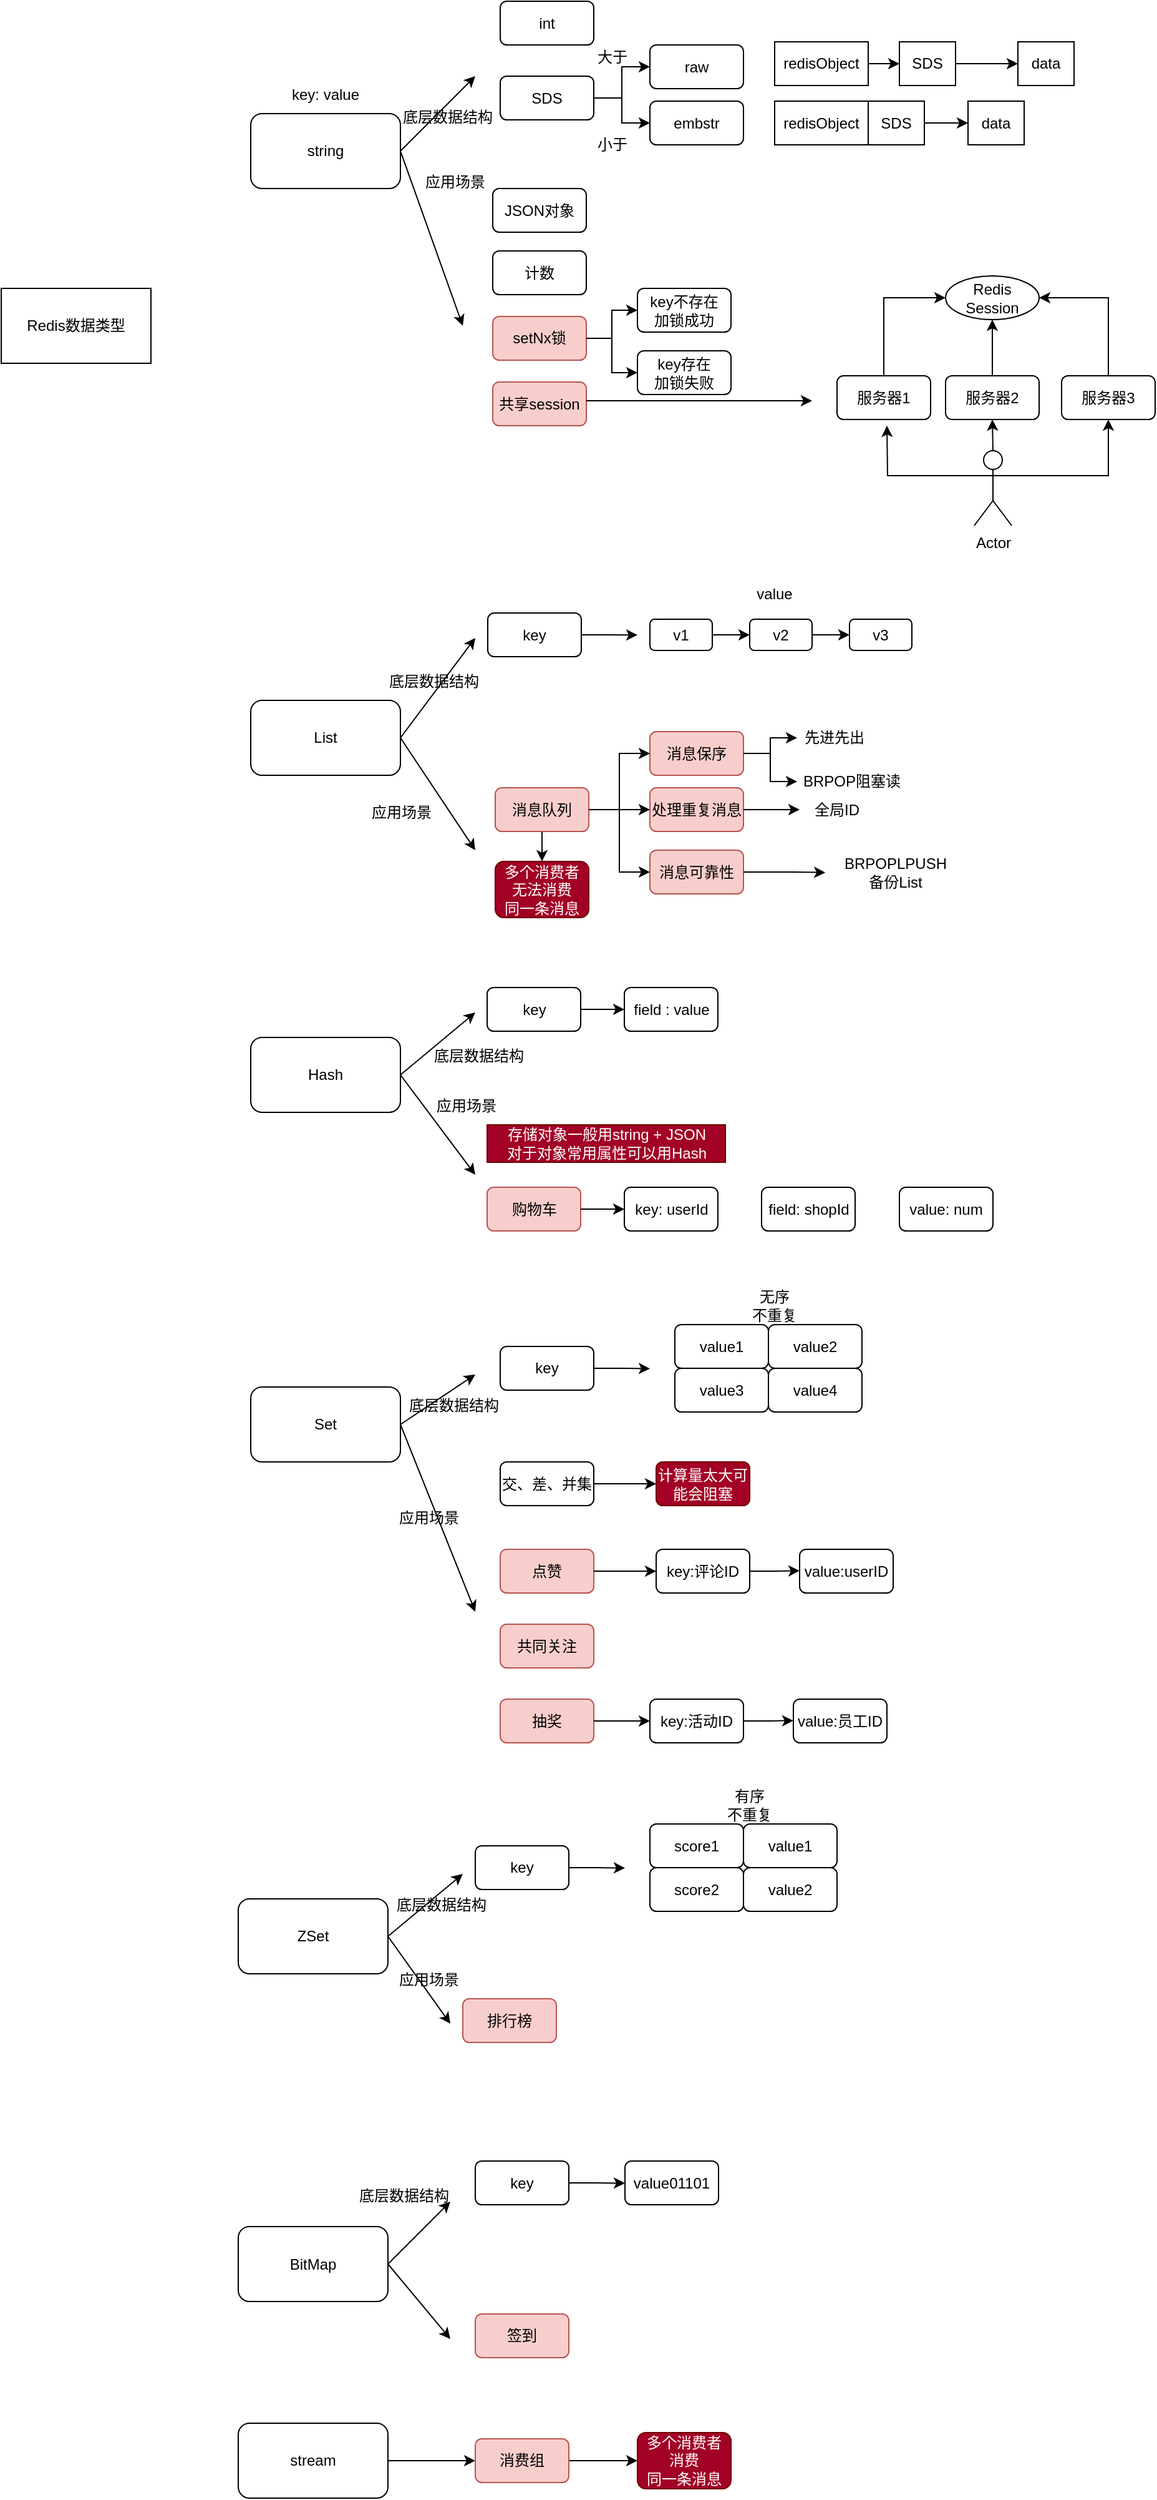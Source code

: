 <mxfile version="23.1.5" type="github">
  <diagram name="第 1 页" id="HRI6HFqbembIRXhMBwum">
    <mxGraphModel dx="1865" dy="1009" grid="1" gridSize="10" guides="1" tooltips="1" connect="1" arrows="1" fold="1" page="1" pageScale="1" pageWidth="827" pageHeight="1169" math="0" shadow="0">
      <root>
        <mxCell id="0" />
        <mxCell id="1" parent="0" />
        <mxCell id="NOwIhGnmyXpUeejoqsLg-1" value="Redis数据类型" style="rounded=0;whiteSpace=wrap;html=1;" vertex="1" parent="1">
          <mxGeometry x="50" y="240" width="120" height="60" as="geometry" />
        </mxCell>
        <mxCell id="NOwIhGnmyXpUeejoqsLg-110" value="" style="group" vertex="1" connectable="0" parent="1">
          <mxGeometry x="250" y="470" width="564" height="255" as="geometry" />
        </mxCell>
        <mxCell id="NOwIhGnmyXpUeejoqsLg-71" value="List" style="rounded=1;whiteSpace=wrap;html=1;" vertex="1" parent="NOwIhGnmyXpUeejoqsLg-110">
          <mxGeometry y="100" width="120" height="60" as="geometry" />
        </mxCell>
        <mxCell id="NOwIhGnmyXpUeejoqsLg-80" value="" style="group" vertex="1" connectable="0" parent="NOwIhGnmyXpUeejoqsLg-110">
          <mxGeometry x="190" width="340" height="65" as="geometry" />
        </mxCell>
        <mxCell id="NOwIhGnmyXpUeejoqsLg-178" style="edgeStyle=orthogonalEdgeStyle;rounded=0;orthogonalLoop=1;jettySize=auto;html=1;exitX=1;exitY=0.5;exitDx=0;exitDy=0;" edge="1" parent="NOwIhGnmyXpUeejoqsLg-80" source="NOwIhGnmyXpUeejoqsLg-72">
          <mxGeometry relative="1" as="geometry">
            <mxPoint x="120" y="47.667" as="targetPoint" />
          </mxGeometry>
        </mxCell>
        <mxCell id="NOwIhGnmyXpUeejoqsLg-72" value="key" style="rounded=1;whiteSpace=wrap;html=1;" vertex="1" parent="NOwIhGnmyXpUeejoqsLg-80">
          <mxGeometry y="30" width="75" height="35" as="geometry" />
        </mxCell>
        <mxCell id="NOwIhGnmyXpUeejoqsLg-78" value="" style="group" vertex="1" connectable="0" parent="NOwIhGnmyXpUeejoqsLg-80">
          <mxGeometry x="130" y="35" width="210" height="25" as="geometry" />
        </mxCell>
        <mxCell id="NOwIhGnmyXpUeejoqsLg-73" value="v1" style="rounded=1;whiteSpace=wrap;html=1;" vertex="1" parent="NOwIhGnmyXpUeejoqsLg-78">
          <mxGeometry width="50" height="25" as="geometry" />
        </mxCell>
        <mxCell id="NOwIhGnmyXpUeejoqsLg-74" value="v2" style="rounded=1;whiteSpace=wrap;html=1;" vertex="1" parent="NOwIhGnmyXpUeejoqsLg-78">
          <mxGeometry x="80" width="50" height="25" as="geometry" />
        </mxCell>
        <mxCell id="NOwIhGnmyXpUeejoqsLg-76" style="edgeStyle=orthogonalEdgeStyle;rounded=0;orthogonalLoop=1;jettySize=auto;html=1;exitX=1;exitY=0.5;exitDx=0;exitDy=0;entryX=0;entryY=0.5;entryDx=0;entryDy=0;" edge="1" parent="NOwIhGnmyXpUeejoqsLg-78" source="NOwIhGnmyXpUeejoqsLg-73" target="NOwIhGnmyXpUeejoqsLg-74">
          <mxGeometry relative="1" as="geometry" />
        </mxCell>
        <mxCell id="NOwIhGnmyXpUeejoqsLg-75" value="v3" style="rounded=1;whiteSpace=wrap;html=1;" vertex="1" parent="NOwIhGnmyXpUeejoqsLg-78">
          <mxGeometry x="160" width="50" height="25" as="geometry" />
        </mxCell>
        <mxCell id="NOwIhGnmyXpUeejoqsLg-77" style="edgeStyle=orthogonalEdgeStyle;rounded=0;orthogonalLoop=1;jettySize=auto;html=1;exitX=1;exitY=0.5;exitDx=0;exitDy=0;entryX=0;entryY=0.5;entryDx=0;entryDy=0;" edge="1" parent="NOwIhGnmyXpUeejoqsLg-78" source="NOwIhGnmyXpUeejoqsLg-74" target="NOwIhGnmyXpUeejoqsLg-75">
          <mxGeometry relative="1" as="geometry" />
        </mxCell>
        <mxCell id="NOwIhGnmyXpUeejoqsLg-79" value="value" style="text;html=1;align=center;verticalAlign=middle;whiteSpace=wrap;rounded=0;" vertex="1" parent="NOwIhGnmyXpUeejoqsLg-80">
          <mxGeometry x="200" width="60" height="30" as="geometry" />
        </mxCell>
        <mxCell id="NOwIhGnmyXpUeejoqsLg-81" value="" style="endArrow=classic;html=1;rounded=0;" edge="1" parent="NOwIhGnmyXpUeejoqsLg-110">
          <mxGeometry width="50" height="50" relative="1" as="geometry">
            <mxPoint x="120" y="130" as="sourcePoint" />
            <mxPoint x="180" y="50" as="targetPoint" />
          </mxGeometry>
        </mxCell>
        <mxCell id="NOwIhGnmyXpUeejoqsLg-82" value="底层数据结构" style="text;html=1;align=center;verticalAlign=middle;whiteSpace=wrap;rounded=0;" vertex="1" parent="NOwIhGnmyXpUeejoqsLg-110">
          <mxGeometry x="104" y="70" width="86" height="30" as="geometry" />
        </mxCell>
        <mxCell id="NOwIhGnmyXpUeejoqsLg-83" value="" style="endArrow=classic;html=1;rounded=0;" edge="1" parent="NOwIhGnmyXpUeejoqsLg-110">
          <mxGeometry width="50" height="50" relative="1" as="geometry">
            <mxPoint x="120" y="130" as="sourcePoint" />
            <mxPoint x="180" y="220" as="targetPoint" />
          </mxGeometry>
        </mxCell>
        <mxCell id="NOwIhGnmyXpUeejoqsLg-146" style="edgeStyle=orthogonalEdgeStyle;rounded=0;orthogonalLoop=1;jettySize=auto;html=1;exitX=0.5;exitY=1;exitDx=0;exitDy=0;entryX=0.5;entryY=0;entryDx=0;entryDy=0;" edge="1" parent="NOwIhGnmyXpUeejoqsLg-110" source="NOwIhGnmyXpUeejoqsLg-84" target="NOwIhGnmyXpUeejoqsLg-145">
          <mxGeometry relative="1" as="geometry" />
        </mxCell>
        <mxCell id="NOwIhGnmyXpUeejoqsLg-84" value="消息队列" style="rounded=1;whiteSpace=wrap;html=1;fillColor=#f8cecc;strokeColor=#b85450;" vertex="1" parent="NOwIhGnmyXpUeejoqsLg-110">
          <mxGeometry x="196" y="170" width="75" height="35" as="geometry" />
        </mxCell>
        <mxCell id="NOwIhGnmyXpUeejoqsLg-97" value="" style="group" vertex="1" connectable="0" parent="NOwIhGnmyXpUeejoqsLg-110">
          <mxGeometry x="320" y="115" width="206" height="65" as="geometry" />
        </mxCell>
        <mxCell id="NOwIhGnmyXpUeejoqsLg-86" value="消息保序" style="rounded=1;whiteSpace=wrap;html=1;fillColor=#f8cecc;strokeColor=#b85450;" vertex="1" parent="NOwIhGnmyXpUeejoqsLg-97">
          <mxGeometry y="10" width="75" height="35" as="geometry" />
        </mxCell>
        <mxCell id="NOwIhGnmyXpUeejoqsLg-88" value="先进先出" style="text;html=1;align=center;verticalAlign=middle;whiteSpace=wrap;rounded=0;" vertex="1" parent="NOwIhGnmyXpUeejoqsLg-97">
          <mxGeometry x="118" width="60" height="30" as="geometry" />
        </mxCell>
        <mxCell id="NOwIhGnmyXpUeejoqsLg-94" style="edgeStyle=orthogonalEdgeStyle;rounded=0;orthogonalLoop=1;jettySize=auto;html=1;exitX=1;exitY=0.5;exitDx=0;exitDy=0;entryX=0;entryY=0.5;entryDx=0;entryDy=0;" edge="1" parent="NOwIhGnmyXpUeejoqsLg-97" source="NOwIhGnmyXpUeejoqsLg-86" target="NOwIhGnmyXpUeejoqsLg-88">
          <mxGeometry relative="1" as="geometry" />
        </mxCell>
        <mxCell id="NOwIhGnmyXpUeejoqsLg-89" value="BRPOP阻塞读" style="text;html=1;align=center;verticalAlign=middle;whiteSpace=wrap;rounded=0;" vertex="1" parent="NOwIhGnmyXpUeejoqsLg-97">
          <mxGeometry x="118" y="35" width="88" height="30" as="geometry" />
        </mxCell>
        <mxCell id="NOwIhGnmyXpUeejoqsLg-95" style="edgeStyle=orthogonalEdgeStyle;rounded=0;orthogonalLoop=1;jettySize=auto;html=1;exitX=1;exitY=0.5;exitDx=0;exitDy=0;entryX=0;entryY=0.5;entryDx=0;entryDy=0;" edge="1" parent="NOwIhGnmyXpUeejoqsLg-97" source="NOwIhGnmyXpUeejoqsLg-86" target="NOwIhGnmyXpUeejoqsLg-89">
          <mxGeometry relative="1" as="geometry" />
        </mxCell>
        <mxCell id="NOwIhGnmyXpUeejoqsLg-96" style="edgeStyle=orthogonalEdgeStyle;rounded=0;orthogonalLoop=1;jettySize=auto;html=1;exitX=1;exitY=0.5;exitDx=0;exitDy=0;entryX=0;entryY=0.5;entryDx=0;entryDy=0;" edge="1" parent="NOwIhGnmyXpUeejoqsLg-110" source="NOwIhGnmyXpUeejoqsLg-84" target="NOwIhGnmyXpUeejoqsLg-86">
          <mxGeometry relative="1" as="geometry" />
        </mxCell>
        <mxCell id="NOwIhGnmyXpUeejoqsLg-100" value="处理重复消息" style="rounded=1;whiteSpace=wrap;html=1;fillColor=#f8cecc;strokeColor=#b85450;" vertex="1" parent="NOwIhGnmyXpUeejoqsLg-110">
          <mxGeometry x="320" y="170" width="75" height="35" as="geometry" />
        </mxCell>
        <mxCell id="NOwIhGnmyXpUeejoqsLg-101" style="edgeStyle=orthogonalEdgeStyle;rounded=0;orthogonalLoop=1;jettySize=auto;html=1;exitX=1;exitY=0.5;exitDx=0;exitDy=0;entryX=0;entryY=0.5;entryDx=0;entryDy=0;" edge="1" parent="NOwIhGnmyXpUeejoqsLg-110" source="NOwIhGnmyXpUeejoqsLg-84" target="NOwIhGnmyXpUeejoqsLg-100">
          <mxGeometry relative="1" as="geometry" />
        </mxCell>
        <mxCell id="NOwIhGnmyXpUeejoqsLg-102" value="全局ID" style="text;html=1;align=center;verticalAlign=middle;whiteSpace=wrap;rounded=0;" vertex="1" parent="NOwIhGnmyXpUeejoqsLg-110">
          <mxGeometry x="440" y="172.5" width="60" height="30" as="geometry" />
        </mxCell>
        <mxCell id="NOwIhGnmyXpUeejoqsLg-103" style="edgeStyle=orthogonalEdgeStyle;rounded=0;orthogonalLoop=1;jettySize=auto;html=1;exitX=1;exitY=0.5;exitDx=0;exitDy=0;" edge="1" parent="NOwIhGnmyXpUeejoqsLg-110" source="NOwIhGnmyXpUeejoqsLg-100" target="NOwIhGnmyXpUeejoqsLg-102">
          <mxGeometry relative="1" as="geometry" />
        </mxCell>
        <mxCell id="NOwIhGnmyXpUeejoqsLg-104" value="消息可靠性" style="rounded=1;whiteSpace=wrap;html=1;fillColor=#f8cecc;strokeColor=#b85450;" vertex="1" parent="NOwIhGnmyXpUeejoqsLg-110">
          <mxGeometry x="320" y="220" width="75" height="35" as="geometry" />
        </mxCell>
        <mxCell id="NOwIhGnmyXpUeejoqsLg-105" style="edgeStyle=orthogonalEdgeStyle;rounded=0;orthogonalLoop=1;jettySize=auto;html=1;exitX=1;exitY=0.5;exitDx=0;exitDy=0;entryX=0;entryY=0.5;entryDx=0;entryDy=0;" edge="1" parent="NOwIhGnmyXpUeejoqsLg-110" source="NOwIhGnmyXpUeejoqsLg-84" target="NOwIhGnmyXpUeejoqsLg-104">
          <mxGeometry relative="1" as="geometry" />
        </mxCell>
        <mxCell id="NOwIhGnmyXpUeejoqsLg-107" value="BRPOPLPUSH&lt;br&gt;备份List" style="text;html=1;align=center;verticalAlign=middle;whiteSpace=wrap;rounded=0;" vertex="1" parent="NOwIhGnmyXpUeejoqsLg-110">
          <mxGeometry x="470" y="226.25" width="94" height="22.5" as="geometry" />
        </mxCell>
        <mxCell id="NOwIhGnmyXpUeejoqsLg-109" style="edgeStyle=orthogonalEdgeStyle;rounded=0;orthogonalLoop=1;jettySize=auto;html=1;exitX=1;exitY=0.5;exitDx=0;exitDy=0;entryX=-0.1;entryY=0.517;entryDx=0;entryDy=0;entryPerimeter=0;" edge="1" parent="NOwIhGnmyXpUeejoqsLg-110" source="NOwIhGnmyXpUeejoqsLg-104" target="NOwIhGnmyXpUeejoqsLg-107">
          <mxGeometry relative="1" as="geometry" />
        </mxCell>
        <mxCell id="NOwIhGnmyXpUeejoqsLg-145" value="多个消费者&lt;br&gt;无法消费&lt;br&gt;同一条消息" style="rounded=1;whiteSpace=wrap;html=1;fillColor=#a20025;strokeColor=#6F0000;fontColor=#ffffff;" vertex="1" parent="NOwIhGnmyXpUeejoqsLg-110">
          <mxGeometry x="196" y="229" width="75" height="45" as="geometry" />
        </mxCell>
        <mxCell id="NOwIhGnmyXpUeejoqsLg-157" value="应用场景" style="text;html=1;align=center;verticalAlign=middle;whiteSpace=wrap;rounded=0;" vertex="1" parent="NOwIhGnmyXpUeejoqsLg-110">
          <mxGeometry x="78" y="175" width="86" height="30" as="geometry" />
        </mxCell>
        <mxCell id="NOwIhGnmyXpUeejoqsLg-111" value="" style="group" vertex="1" connectable="0" parent="1">
          <mxGeometry x="250" y="10" width="725" height="420" as="geometry" />
        </mxCell>
        <mxCell id="NOwIhGnmyXpUeejoqsLg-2" value="string" style="rounded=1;whiteSpace=wrap;html=1;" vertex="1" parent="NOwIhGnmyXpUeejoqsLg-111">
          <mxGeometry y="90" width="120" height="60" as="geometry" />
        </mxCell>
        <mxCell id="NOwIhGnmyXpUeejoqsLg-3" value="key: value" style="text;html=1;align=center;verticalAlign=middle;whiteSpace=wrap;rounded=0;" vertex="1" parent="NOwIhGnmyXpUeejoqsLg-111">
          <mxGeometry x="30" y="60" width="60" height="30" as="geometry" />
        </mxCell>
        <mxCell id="NOwIhGnmyXpUeejoqsLg-8" value="" style="endArrow=classic;html=1;rounded=0;" edge="1" parent="NOwIhGnmyXpUeejoqsLg-111">
          <mxGeometry width="50" height="50" relative="1" as="geometry">
            <mxPoint x="120" y="120" as="sourcePoint" />
            <mxPoint x="180" y="60" as="targetPoint" />
          </mxGeometry>
        </mxCell>
        <mxCell id="NOwIhGnmyXpUeejoqsLg-34" value="" style="group" vertex="1" connectable="0" parent="NOwIhGnmyXpUeejoqsLg-111">
          <mxGeometry x="200" width="460" height="130" as="geometry" />
        </mxCell>
        <mxCell id="NOwIhGnmyXpUeejoqsLg-6" value="int" style="rounded=1;whiteSpace=wrap;html=1;" vertex="1" parent="NOwIhGnmyXpUeejoqsLg-34">
          <mxGeometry width="75" height="35" as="geometry" />
        </mxCell>
        <mxCell id="NOwIhGnmyXpUeejoqsLg-7" value="SDS" style="rounded=1;whiteSpace=wrap;html=1;" vertex="1" parent="NOwIhGnmyXpUeejoqsLg-34">
          <mxGeometry y="60" width="75" height="35" as="geometry" />
        </mxCell>
        <mxCell id="NOwIhGnmyXpUeejoqsLg-9" value="raw" style="rounded=1;whiteSpace=wrap;html=1;" vertex="1" parent="NOwIhGnmyXpUeejoqsLg-34">
          <mxGeometry x="120" y="35" width="75" height="35" as="geometry" />
        </mxCell>
        <mxCell id="NOwIhGnmyXpUeejoqsLg-15" style="edgeStyle=orthogonalEdgeStyle;rounded=0;orthogonalLoop=1;jettySize=auto;html=1;exitX=1;exitY=0.5;exitDx=0;exitDy=0;entryX=0;entryY=0.5;entryDx=0;entryDy=0;" edge="1" parent="NOwIhGnmyXpUeejoqsLg-34" source="NOwIhGnmyXpUeejoqsLg-7" target="NOwIhGnmyXpUeejoqsLg-9">
          <mxGeometry relative="1" as="geometry" />
        </mxCell>
        <mxCell id="NOwIhGnmyXpUeejoqsLg-10" value="embstr" style="rounded=1;whiteSpace=wrap;html=1;" vertex="1" parent="NOwIhGnmyXpUeejoqsLg-34">
          <mxGeometry x="120" y="80" width="75" height="35" as="geometry" />
        </mxCell>
        <mxCell id="NOwIhGnmyXpUeejoqsLg-16" style="edgeStyle=orthogonalEdgeStyle;rounded=0;orthogonalLoop=1;jettySize=auto;html=1;exitX=1;exitY=0.5;exitDx=0;exitDy=0;entryX=0;entryY=0.5;entryDx=0;entryDy=0;" edge="1" parent="NOwIhGnmyXpUeejoqsLg-34" source="NOwIhGnmyXpUeejoqsLg-7" target="NOwIhGnmyXpUeejoqsLg-10">
          <mxGeometry relative="1" as="geometry" />
        </mxCell>
        <mxCell id="NOwIhGnmyXpUeejoqsLg-19" value="" style="group" vertex="1" connectable="0" parent="NOwIhGnmyXpUeejoqsLg-34">
          <mxGeometry x="220" y="80" width="120" height="35" as="geometry" />
        </mxCell>
        <mxCell id="NOwIhGnmyXpUeejoqsLg-17" value="redisObject" style="rounded=0;whiteSpace=wrap;html=1;" vertex="1" parent="NOwIhGnmyXpUeejoqsLg-19">
          <mxGeometry width="75" height="35" as="geometry" />
        </mxCell>
        <mxCell id="NOwIhGnmyXpUeejoqsLg-18" value="SDS" style="rounded=0;whiteSpace=wrap;html=1;" vertex="1" parent="NOwIhGnmyXpUeejoqsLg-19">
          <mxGeometry x="75" width="45" height="35" as="geometry" />
        </mxCell>
        <mxCell id="NOwIhGnmyXpUeejoqsLg-20" value="" style="group" vertex="1" connectable="0" parent="NOwIhGnmyXpUeejoqsLg-34">
          <mxGeometry x="300" y="80" width="120" height="35" as="geometry" />
        </mxCell>
        <mxCell id="NOwIhGnmyXpUeejoqsLg-22" value="data" style="rounded=0;whiteSpace=wrap;html=1;" vertex="1" parent="NOwIhGnmyXpUeejoqsLg-20">
          <mxGeometry x="75" width="45" height="35" as="geometry" />
        </mxCell>
        <mxCell id="NOwIhGnmyXpUeejoqsLg-23" style="edgeStyle=orthogonalEdgeStyle;rounded=0;orthogonalLoop=1;jettySize=auto;html=1;exitX=1;exitY=0.5;exitDx=0;exitDy=0;entryX=0;entryY=0.5;entryDx=0;entryDy=0;" edge="1" parent="NOwIhGnmyXpUeejoqsLg-34" source="NOwIhGnmyXpUeejoqsLg-18" target="NOwIhGnmyXpUeejoqsLg-22">
          <mxGeometry relative="1" as="geometry" />
        </mxCell>
        <mxCell id="NOwIhGnmyXpUeejoqsLg-24" value="SDS" style="rounded=0;whiteSpace=wrap;html=1;" vertex="1" parent="NOwIhGnmyXpUeejoqsLg-34">
          <mxGeometry x="320" y="32.5" width="45" height="35" as="geometry" />
        </mxCell>
        <mxCell id="NOwIhGnmyXpUeejoqsLg-25" value="" style="group" vertex="1" connectable="0" parent="NOwIhGnmyXpUeejoqsLg-34">
          <mxGeometry x="340" y="32.5" width="120" height="35" as="geometry" />
        </mxCell>
        <mxCell id="NOwIhGnmyXpUeejoqsLg-26" value="data" style="rounded=0;whiteSpace=wrap;html=1;" vertex="1" parent="NOwIhGnmyXpUeejoqsLg-25">
          <mxGeometry x="75" width="45" height="35" as="geometry" />
        </mxCell>
        <mxCell id="NOwIhGnmyXpUeejoqsLg-27" style="edgeStyle=orthogonalEdgeStyle;rounded=0;orthogonalLoop=1;jettySize=auto;html=1;exitX=1;exitY=0.5;exitDx=0;exitDy=0;entryX=0;entryY=0.5;entryDx=0;entryDy=0;" edge="1" parent="NOwIhGnmyXpUeejoqsLg-34" source="NOwIhGnmyXpUeejoqsLg-24" target="NOwIhGnmyXpUeejoqsLg-26">
          <mxGeometry relative="1" as="geometry" />
        </mxCell>
        <mxCell id="NOwIhGnmyXpUeejoqsLg-31" style="edgeStyle=orthogonalEdgeStyle;rounded=0;orthogonalLoop=1;jettySize=auto;html=1;exitX=1;exitY=0.5;exitDx=0;exitDy=0;" edge="1" parent="NOwIhGnmyXpUeejoqsLg-34" source="NOwIhGnmyXpUeejoqsLg-29" target="NOwIhGnmyXpUeejoqsLg-24">
          <mxGeometry relative="1" as="geometry" />
        </mxCell>
        <mxCell id="NOwIhGnmyXpUeejoqsLg-29" value="redisObject" style="rounded=0;whiteSpace=wrap;html=1;" vertex="1" parent="NOwIhGnmyXpUeejoqsLg-34">
          <mxGeometry x="220" y="32.5" width="75" height="35" as="geometry" />
        </mxCell>
        <mxCell id="NOwIhGnmyXpUeejoqsLg-36" value="小于" style="text;html=1;align=center;verticalAlign=middle;whiteSpace=wrap;rounded=0;" vertex="1" parent="NOwIhGnmyXpUeejoqsLg-34">
          <mxGeometry x="60" y="100" width="60" height="30" as="geometry" />
        </mxCell>
        <mxCell id="NOwIhGnmyXpUeejoqsLg-37" style="edgeStyle=orthogonalEdgeStyle;rounded=0;orthogonalLoop=1;jettySize=auto;html=1;exitX=0.5;exitY=1;exitDx=0;exitDy=0;" edge="1" parent="NOwIhGnmyXpUeejoqsLg-34" source="NOwIhGnmyXpUeejoqsLg-36" target="NOwIhGnmyXpUeejoqsLg-36">
          <mxGeometry relative="1" as="geometry" />
        </mxCell>
        <mxCell id="NOwIhGnmyXpUeejoqsLg-38" value="大于" style="text;html=1;align=center;verticalAlign=middle;whiteSpace=wrap;rounded=0;" vertex="1" parent="NOwIhGnmyXpUeejoqsLg-34">
          <mxGeometry x="60" y="30" width="60" height="30" as="geometry" />
        </mxCell>
        <mxCell id="NOwIhGnmyXpUeejoqsLg-35" value="底层数据结构" style="text;html=1;align=center;verticalAlign=middle;whiteSpace=wrap;rounded=0;" vertex="1" parent="NOwIhGnmyXpUeejoqsLg-111">
          <mxGeometry x="120" y="80" width="76" height="25" as="geometry" />
        </mxCell>
        <mxCell id="NOwIhGnmyXpUeejoqsLg-39" value="" style="endArrow=classic;html=1;rounded=0;" edge="1" parent="NOwIhGnmyXpUeejoqsLg-111">
          <mxGeometry width="50" height="50" relative="1" as="geometry">
            <mxPoint x="120" y="120" as="sourcePoint" />
            <mxPoint x="170" y="260" as="targetPoint" />
          </mxGeometry>
        </mxCell>
        <mxCell id="NOwIhGnmyXpUeejoqsLg-40" value="应用场景" style="text;html=1;align=center;verticalAlign=middle;whiteSpace=wrap;rounded=0;" vertex="1" parent="NOwIhGnmyXpUeejoqsLg-111">
          <mxGeometry x="134" y="130" width="60" height="30" as="geometry" />
        </mxCell>
        <mxCell id="NOwIhGnmyXpUeejoqsLg-41" value="JSON对象" style="rounded=1;whiteSpace=wrap;html=1;" vertex="1" parent="NOwIhGnmyXpUeejoqsLg-111">
          <mxGeometry x="194" y="150" width="75" height="35" as="geometry" />
        </mxCell>
        <mxCell id="NOwIhGnmyXpUeejoqsLg-42" value="计数" style="rounded=1;whiteSpace=wrap;html=1;" vertex="1" parent="NOwIhGnmyXpUeejoqsLg-111">
          <mxGeometry x="194" y="200" width="75" height="35" as="geometry" />
        </mxCell>
        <mxCell id="NOwIhGnmyXpUeejoqsLg-48" value="共享session" style="rounded=1;whiteSpace=wrap;html=1;fillColor=#f8cecc;strokeColor=#b85450;" vertex="1" parent="NOwIhGnmyXpUeejoqsLg-111">
          <mxGeometry x="194" y="305" width="75" height="35" as="geometry" />
        </mxCell>
        <mxCell id="NOwIhGnmyXpUeejoqsLg-49" value="" style="group" vertex="1" connectable="0" parent="NOwIhGnmyXpUeejoqsLg-111">
          <mxGeometry x="194" y="230" width="191" height="85" as="geometry" />
        </mxCell>
        <mxCell id="NOwIhGnmyXpUeejoqsLg-43" value="setNx锁" style="rounded=1;whiteSpace=wrap;html=1;fillColor=#f8cecc;strokeColor=#b85450;" vertex="1" parent="NOwIhGnmyXpUeejoqsLg-49">
          <mxGeometry y="22.5" width="75" height="35" as="geometry" />
        </mxCell>
        <mxCell id="NOwIhGnmyXpUeejoqsLg-44" value="key不存在&lt;br&gt;加锁成功" style="rounded=1;whiteSpace=wrap;html=1;" vertex="1" parent="NOwIhGnmyXpUeejoqsLg-49">
          <mxGeometry x="116" width="75" height="35" as="geometry" />
        </mxCell>
        <mxCell id="NOwIhGnmyXpUeejoqsLg-46" style="edgeStyle=orthogonalEdgeStyle;rounded=0;orthogonalLoop=1;jettySize=auto;html=1;exitX=1;exitY=0.5;exitDx=0;exitDy=0;entryX=0;entryY=0.5;entryDx=0;entryDy=0;" edge="1" parent="NOwIhGnmyXpUeejoqsLg-49" source="NOwIhGnmyXpUeejoqsLg-43" target="NOwIhGnmyXpUeejoqsLg-44">
          <mxGeometry relative="1" as="geometry" />
        </mxCell>
        <mxCell id="NOwIhGnmyXpUeejoqsLg-45" value="key存在&lt;br&gt;加锁失败" style="rounded=1;whiteSpace=wrap;html=1;" vertex="1" parent="NOwIhGnmyXpUeejoqsLg-49">
          <mxGeometry x="116" y="50" width="75" height="35" as="geometry" />
        </mxCell>
        <mxCell id="NOwIhGnmyXpUeejoqsLg-47" style="edgeStyle=orthogonalEdgeStyle;rounded=0;orthogonalLoop=1;jettySize=auto;html=1;exitX=1;exitY=0.5;exitDx=0;exitDy=0;entryX=0;entryY=0.5;entryDx=0;entryDy=0;" edge="1" parent="NOwIhGnmyXpUeejoqsLg-49" source="NOwIhGnmyXpUeejoqsLg-43" target="NOwIhGnmyXpUeejoqsLg-45">
          <mxGeometry relative="1" as="geometry" />
        </mxCell>
        <mxCell id="NOwIhGnmyXpUeejoqsLg-52" value="" style="endArrow=classic;html=1;rounded=0;" edge="1" parent="NOwIhGnmyXpUeejoqsLg-111">
          <mxGeometry width="50" height="50" relative="1" as="geometry">
            <mxPoint x="269" y="320" as="sourcePoint" />
            <mxPoint x="450" y="320" as="targetPoint" />
          </mxGeometry>
        </mxCell>
        <mxCell id="NOwIhGnmyXpUeejoqsLg-70" value="" style="group" vertex="1" connectable="0" parent="NOwIhGnmyXpUeejoqsLg-111">
          <mxGeometry x="470" y="220" width="255" height="200" as="geometry" />
        </mxCell>
        <mxCell id="NOwIhGnmyXpUeejoqsLg-63" style="edgeStyle=orthogonalEdgeStyle;rounded=0;orthogonalLoop=1;jettySize=auto;html=1;exitX=0;exitY=0.333;exitDx=0;exitDy=0;exitPerimeter=0;" edge="1" parent="NOwIhGnmyXpUeejoqsLg-70" source="NOwIhGnmyXpUeejoqsLg-53">
          <mxGeometry relative="1" as="geometry">
            <mxPoint x="40" y="120" as="targetPoint" />
          </mxGeometry>
        </mxCell>
        <mxCell id="NOwIhGnmyXpUeejoqsLg-53" value="Actor" style="shape=umlActor;verticalLabelPosition=bottom;verticalAlign=top;html=1;outlineConnect=0;" vertex="1" parent="NOwIhGnmyXpUeejoqsLg-70">
          <mxGeometry x="110" y="140" width="30" height="60" as="geometry" />
        </mxCell>
        <mxCell id="NOwIhGnmyXpUeejoqsLg-58" value="服务器1" style="rounded=1;whiteSpace=wrap;html=1;" vertex="1" parent="NOwIhGnmyXpUeejoqsLg-70">
          <mxGeometry y="80" width="75" height="35" as="geometry" />
        </mxCell>
        <mxCell id="NOwIhGnmyXpUeejoqsLg-59" value="服务器2" style="rounded=1;whiteSpace=wrap;html=1;" vertex="1" parent="NOwIhGnmyXpUeejoqsLg-70">
          <mxGeometry x="87" y="80" width="75" height="35" as="geometry" />
        </mxCell>
        <mxCell id="NOwIhGnmyXpUeejoqsLg-64" style="edgeStyle=orthogonalEdgeStyle;rounded=0;orthogonalLoop=1;jettySize=auto;html=1;exitX=0.5;exitY=0;exitDx=0;exitDy=0;exitPerimeter=0;entryX=0.5;entryY=1;entryDx=0;entryDy=0;" edge="1" parent="NOwIhGnmyXpUeejoqsLg-70" source="NOwIhGnmyXpUeejoqsLg-53" target="NOwIhGnmyXpUeejoqsLg-59">
          <mxGeometry relative="1" as="geometry" />
        </mxCell>
        <mxCell id="NOwIhGnmyXpUeejoqsLg-60" value="服务器3" style="rounded=1;whiteSpace=wrap;html=1;" vertex="1" parent="NOwIhGnmyXpUeejoqsLg-70">
          <mxGeometry x="180" y="80" width="75" height="35" as="geometry" />
        </mxCell>
        <mxCell id="NOwIhGnmyXpUeejoqsLg-65" style="edgeStyle=orthogonalEdgeStyle;rounded=0;orthogonalLoop=1;jettySize=auto;html=1;exitX=1;exitY=0.333;exitDx=0;exitDy=0;exitPerimeter=0;entryX=0.5;entryY=1;entryDx=0;entryDy=0;" edge="1" parent="NOwIhGnmyXpUeejoqsLg-70" source="NOwIhGnmyXpUeejoqsLg-53" target="NOwIhGnmyXpUeejoqsLg-60">
          <mxGeometry relative="1" as="geometry" />
        </mxCell>
        <mxCell id="NOwIhGnmyXpUeejoqsLg-66" value="Redis Session" style="ellipse;whiteSpace=wrap;html=1;" vertex="1" parent="NOwIhGnmyXpUeejoqsLg-70">
          <mxGeometry x="87" width="75" height="35" as="geometry" />
        </mxCell>
        <mxCell id="NOwIhGnmyXpUeejoqsLg-67" style="edgeStyle=orthogonalEdgeStyle;rounded=0;orthogonalLoop=1;jettySize=auto;html=1;exitX=0.5;exitY=0;exitDx=0;exitDy=0;entryX=0;entryY=0.5;entryDx=0;entryDy=0;" edge="1" parent="NOwIhGnmyXpUeejoqsLg-70" source="NOwIhGnmyXpUeejoqsLg-58" target="NOwIhGnmyXpUeejoqsLg-66">
          <mxGeometry relative="1" as="geometry" />
        </mxCell>
        <mxCell id="NOwIhGnmyXpUeejoqsLg-68" style="edgeStyle=orthogonalEdgeStyle;rounded=0;orthogonalLoop=1;jettySize=auto;html=1;exitX=0.5;exitY=0;exitDx=0;exitDy=0;entryX=0.5;entryY=1;entryDx=0;entryDy=0;" edge="1" parent="NOwIhGnmyXpUeejoqsLg-70" source="NOwIhGnmyXpUeejoqsLg-59" target="NOwIhGnmyXpUeejoqsLg-66">
          <mxGeometry relative="1" as="geometry" />
        </mxCell>
        <mxCell id="NOwIhGnmyXpUeejoqsLg-69" style="edgeStyle=orthogonalEdgeStyle;rounded=0;orthogonalLoop=1;jettySize=auto;html=1;exitX=0.5;exitY=0;exitDx=0;exitDy=0;entryX=1;entryY=0.5;entryDx=0;entryDy=0;" edge="1" parent="NOwIhGnmyXpUeejoqsLg-70" source="NOwIhGnmyXpUeejoqsLg-60" target="NOwIhGnmyXpUeejoqsLg-66">
          <mxGeometry relative="1" as="geometry" />
        </mxCell>
        <mxCell id="NOwIhGnmyXpUeejoqsLg-165" value="" style="group" vertex="1" connectable="0" parent="1">
          <mxGeometry x="250" y="800" width="595" height="195" as="geometry" />
        </mxCell>
        <mxCell id="NOwIhGnmyXpUeejoqsLg-147" value="Hash" style="rounded=1;whiteSpace=wrap;html=1;" vertex="1" parent="NOwIhGnmyXpUeejoqsLg-165">
          <mxGeometry y="40" width="120" height="60" as="geometry" />
        </mxCell>
        <mxCell id="NOwIhGnmyXpUeejoqsLg-176" style="edgeStyle=orthogonalEdgeStyle;rounded=0;orthogonalLoop=1;jettySize=auto;html=1;exitX=1;exitY=0.5;exitDx=0;exitDy=0;entryX=0;entryY=0.5;entryDx=0;entryDy=0;" edge="1" parent="NOwIhGnmyXpUeejoqsLg-165" source="NOwIhGnmyXpUeejoqsLg-148" target="NOwIhGnmyXpUeejoqsLg-149">
          <mxGeometry relative="1" as="geometry" />
        </mxCell>
        <mxCell id="NOwIhGnmyXpUeejoqsLg-148" value="key" style="rounded=1;whiteSpace=wrap;html=1;" vertex="1" parent="NOwIhGnmyXpUeejoqsLg-165">
          <mxGeometry x="189.5" width="75" height="35" as="geometry" />
        </mxCell>
        <mxCell id="NOwIhGnmyXpUeejoqsLg-149" value="field : value" style="rounded=1;whiteSpace=wrap;html=1;" vertex="1" parent="NOwIhGnmyXpUeejoqsLg-165">
          <mxGeometry x="299.5" width="75" height="35" as="geometry" />
        </mxCell>
        <mxCell id="NOwIhGnmyXpUeejoqsLg-150" value="存储对象一般用string + JSON&lt;br&gt;对于对象常用属性可以用Hash" style="text;html=1;align=center;verticalAlign=middle;whiteSpace=wrap;rounded=0;fillColor=#a20025;fontColor=#ffffff;strokeColor=#6F0000;" vertex="1" parent="NOwIhGnmyXpUeejoqsLg-165">
          <mxGeometry x="189.5" y="110" width="191" height="30" as="geometry" />
        </mxCell>
        <mxCell id="NOwIhGnmyXpUeejoqsLg-152" value="" style="endArrow=classic;html=1;rounded=0;" edge="1" parent="NOwIhGnmyXpUeejoqsLg-165">
          <mxGeometry width="50" height="50" relative="1" as="geometry">
            <mxPoint x="120" y="70" as="sourcePoint" />
            <mxPoint x="180" y="20" as="targetPoint" />
          </mxGeometry>
        </mxCell>
        <mxCell id="NOwIhGnmyXpUeejoqsLg-153" value="底层数据结构" style="text;html=1;align=center;verticalAlign=middle;whiteSpace=wrap;rounded=0;" vertex="1" parent="NOwIhGnmyXpUeejoqsLg-165">
          <mxGeometry x="140" y="40" width="86" height="30" as="geometry" />
        </mxCell>
        <mxCell id="NOwIhGnmyXpUeejoqsLg-155" value="" style="endArrow=classic;html=1;rounded=0;" edge="1" parent="NOwIhGnmyXpUeejoqsLg-165">
          <mxGeometry width="50" height="50" relative="1" as="geometry">
            <mxPoint x="120" y="70" as="sourcePoint" />
            <mxPoint x="180" y="150" as="targetPoint" />
          </mxGeometry>
        </mxCell>
        <mxCell id="NOwIhGnmyXpUeejoqsLg-156" value="应用场景" style="text;html=1;align=center;verticalAlign=middle;whiteSpace=wrap;rounded=0;" vertex="1" parent="NOwIhGnmyXpUeejoqsLg-165">
          <mxGeometry x="130" y="80" width="86" height="30" as="geometry" />
        </mxCell>
        <mxCell id="NOwIhGnmyXpUeejoqsLg-164" value="" style="group" vertex="1" connectable="0" parent="NOwIhGnmyXpUeejoqsLg-165">
          <mxGeometry x="189.5" y="160" width="405.5" height="35" as="geometry" />
        </mxCell>
        <mxCell id="NOwIhGnmyXpUeejoqsLg-159" value="购物车" style="rounded=1;whiteSpace=wrap;html=1;fillColor=#f8cecc;strokeColor=#b85450;" vertex="1" parent="NOwIhGnmyXpUeejoqsLg-164">
          <mxGeometry width="75" height="35" as="geometry" />
        </mxCell>
        <mxCell id="NOwIhGnmyXpUeejoqsLg-160" value="key: userId" style="rounded=1;whiteSpace=wrap;html=1;" vertex="1" parent="NOwIhGnmyXpUeejoqsLg-164">
          <mxGeometry x="110" width="75" height="35" as="geometry" />
        </mxCell>
        <mxCell id="NOwIhGnmyXpUeejoqsLg-163" style="edgeStyle=orthogonalEdgeStyle;rounded=0;orthogonalLoop=1;jettySize=auto;html=1;exitX=1;exitY=0.5;exitDx=0;exitDy=0;entryX=0;entryY=0.5;entryDx=0;entryDy=0;" edge="1" parent="NOwIhGnmyXpUeejoqsLg-164" source="NOwIhGnmyXpUeejoqsLg-159" target="NOwIhGnmyXpUeejoqsLg-160">
          <mxGeometry relative="1" as="geometry" />
        </mxCell>
        <mxCell id="NOwIhGnmyXpUeejoqsLg-161" value="field: shopId" style="rounded=1;whiteSpace=wrap;html=1;" vertex="1" parent="NOwIhGnmyXpUeejoqsLg-164">
          <mxGeometry x="220" width="75" height="35" as="geometry" />
        </mxCell>
        <mxCell id="NOwIhGnmyXpUeejoqsLg-162" value="value: num" style="rounded=1;whiteSpace=wrap;html=1;" vertex="1" parent="NOwIhGnmyXpUeejoqsLg-164">
          <mxGeometry x="330.5" width="75" height="35" as="geometry" />
        </mxCell>
        <mxCell id="NOwIhGnmyXpUeejoqsLg-197" value="" style="group" vertex="1" connectable="0" parent="1">
          <mxGeometry x="250" y="1040" width="515" height="365" as="geometry" />
        </mxCell>
        <mxCell id="NOwIhGnmyXpUeejoqsLg-166" value="Set" style="rounded=1;whiteSpace=wrap;html=1;" vertex="1" parent="NOwIhGnmyXpUeejoqsLg-197">
          <mxGeometry y="80" width="120" height="60" as="geometry" />
        </mxCell>
        <mxCell id="NOwIhGnmyXpUeejoqsLg-174" value="" style="endArrow=classic;html=1;rounded=0;" edge="1" parent="NOwIhGnmyXpUeejoqsLg-197">
          <mxGeometry width="50" height="50" relative="1" as="geometry">
            <mxPoint x="120" y="110" as="sourcePoint" />
            <mxPoint x="180" y="70" as="targetPoint" />
          </mxGeometry>
        </mxCell>
        <mxCell id="NOwIhGnmyXpUeejoqsLg-175" value="" style="group" vertex="1" connectable="0" parent="NOwIhGnmyXpUeejoqsLg-197">
          <mxGeometry x="200" width="290" height="100" as="geometry" />
        </mxCell>
        <mxCell id="NOwIhGnmyXpUeejoqsLg-177" style="edgeStyle=orthogonalEdgeStyle;rounded=0;orthogonalLoop=1;jettySize=auto;html=1;exitX=1;exitY=0.5;exitDx=0;exitDy=0;" edge="1" parent="NOwIhGnmyXpUeejoqsLg-175" source="NOwIhGnmyXpUeejoqsLg-167">
          <mxGeometry relative="1" as="geometry">
            <mxPoint x="120" y="65.286" as="targetPoint" />
          </mxGeometry>
        </mxCell>
        <mxCell id="NOwIhGnmyXpUeejoqsLg-167" value="key" style="rounded=1;whiteSpace=wrap;html=1;" vertex="1" parent="NOwIhGnmyXpUeejoqsLg-175">
          <mxGeometry y="47.5" width="75" height="35" as="geometry" />
        </mxCell>
        <mxCell id="NOwIhGnmyXpUeejoqsLg-168" value="value1" style="rounded=1;whiteSpace=wrap;html=1;" vertex="1" parent="NOwIhGnmyXpUeejoqsLg-175">
          <mxGeometry x="140" y="30" width="75" height="35" as="geometry" />
        </mxCell>
        <mxCell id="NOwIhGnmyXpUeejoqsLg-169" value="value3" style="rounded=1;whiteSpace=wrap;html=1;" vertex="1" parent="NOwIhGnmyXpUeejoqsLg-175">
          <mxGeometry x="140" y="65" width="75" height="35" as="geometry" />
        </mxCell>
        <mxCell id="NOwIhGnmyXpUeejoqsLg-170" value="value4" style="rounded=1;whiteSpace=wrap;html=1;" vertex="1" parent="NOwIhGnmyXpUeejoqsLg-175">
          <mxGeometry x="215" y="65" width="75" height="35" as="geometry" />
        </mxCell>
        <mxCell id="NOwIhGnmyXpUeejoqsLg-171" value="value2" style="rounded=1;whiteSpace=wrap;html=1;" vertex="1" parent="NOwIhGnmyXpUeejoqsLg-175">
          <mxGeometry x="215" y="30" width="75" height="35" as="geometry" />
        </mxCell>
        <mxCell id="NOwIhGnmyXpUeejoqsLg-172" value="无序&lt;br&gt;不重复" style="text;html=1;align=center;verticalAlign=middle;whiteSpace=wrap;rounded=0;" vertex="1" parent="NOwIhGnmyXpUeejoqsLg-175">
          <mxGeometry x="190" width="60" height="30" as="geometry" />
        </mxCell>
        <mxCell id="NOwIhGnmyXpUeejoqsLg-179" value="底层数据结构" style="text;html=1;align=center;verticalAlign=middle;whiteSpace=wrap;rounded=0;" vertex="1" parent="NOwIhGnmyXpUeejoqsLg-197">
          <mxGeometry x="120" y="80" width="86" height="30" as="geometry" />
        </mxCell>
        <mxCell id="NOwIhGnmyXpUeejoqsLg-180" value="" style="endArrow=classic;html=1;rounded=0;" edge="1" parent="NOwIhGnmyXpUeejoqsLg-197">
          <mxGeometry width="50" height="50" relative="1" as="geometry">
            <mxPoint x="120" y="110" as="sourcePoint" />
            <mxPoint x="180" y="260" as="targetPoint" />
          </mxGeometry>
        </mxCell>
        <mxCell id="NOwIhGnmyXpUeejoqsLg-181" value="应用场景" style="text;html=1;align=center;verticalAlign=middle;whiteSpace=wrap;rounded=0;" vertex="1" parent="NOwIhGnmyXpUeejoqsLg-197">
          <mxGeometry x="100" y="170" width="86" height="30" as="geometry" />
        </mxCell>
        <mxCell id="NOwIhGnmyXpUeejoqsLg-182" value="交、差、并集" style="rounded=1;whiteSpace=wrap;html=1;" vertex="1" parent="NOwIhGnmyXpUeejoqsLg-197">
          <mxGeometry x="200" y="140" width="75" height="35" as="geometry" />
        </mxCell>
        <mxCell id="NOwIhGnmyXpUeejoqsLg-183" value="计算量太大可能会阻塞" style="rounded=1;whiteSpace=wrap;html=1;fillColor=#a20025;fontColor=#ffffff;strokeColor=#6F0000;" vertex="1" parent="NOwIhGnmyXpUeejoqsLg-197">
          <mxGeometry x="325" y="140" width="75" height="35" as="geometry" />
        </mxCell>
        <mxCell id="NOwIhGnmyXpUeejoqsLg-185" style="edgeStyle=orthogonalEdgeStyle;rounded=0;orthogonalLoop=1;jettySize=auto;html=1;exitX=1;exitY=0.5;exitDx=0;exitDy=0;entryX=0;entryY=0.5;entryDx=0;entryDy=0;" edge="1" parent="NOwIhGnmyXpUeejoqsLg-197" source="NOwIhGnmyXpUeejoqsLg-182" target="NOwIhGnmyXpUeejoqsLg-183">
          <mxGeometry relative="1" as="geometry" />
        </mxCell>
        <mxCell id="NOwIhGnmyXpUeejoqsLg-186" value="点赞" style="rounded=1;whiteSpace=wrap;html=1;fillColor=#f8cecc;strokeColor=#b85450;" vertex="1" parent="NOwIhGnmyXpUeejoqsLg-197">
          <mxGeometry x="200" y="210" width="75" height="35" as="geometry" />
        </mxCell>
        <mxCell id="NOwIhGnmyXpUeejoqsLg-188" style="edgeStyle=orthogonalEdgeStyle;rounded=0;orthogonalLoop=1;jettySize=auto;html=1;exitX=1;exitY=0.5;exitDx=0;exitDy=0;" edge="1" parent="NOwIhGnmyXpUeejoqsLg-197" source="NOwIhGnmyXpUeejoqsLg-187">
          <mxGeometry relative="1" as="geometry">
            <mxPoint x="440" y="227.19" as="targetPoint" />
          </mxGeometry>
        </mxCell>
        <mxCell id="NOwIhGnmyXpUeejoqsLg-187" value="key:评论ID" style="rounded=1;whiteSpace=wrap;html=1;" vertex="1" parent="NOwIhGnmyXpUeejoqsLg-197">
          <mxGeometry x="325" y="210" width="75" height="35" as="geometry" />
        </mxCell>
        <mxCell id="NOwIhGnmyXpUeejoqsLg-190" style="edgeStyle=orthogonalEdgeStyle;rounded=0;orthogonalLoop=1;jettySize=auto;html=1;exitX=1;exitY=0.5;exitDx=0;exitDy=0;entryX=0;entryY=0.5;entryDx=0;entryDy=0;" edge="1" parent="NOwIhGnmyXpUeejoqsLg-197" source="NOwIhGnmyXpUeejoqsLg-186" target="NOwIhGnmyXpUeejoqsLg-187">
          <mxGeometry relative="1" as="geometry" />
        </mxCell>
        <mxCell id="NOwIhGnmyXpUeejoqsLg-189" value="value:userID" style="rounded=1;whiteSpace=wrap;html=1;" vertex="1" parent="NOwIhGnmyXpUeejoqsLg-197">
          <mxGeometry x="440" y="210" width="75" height="35" as="geometry" />
        </mxCell>
        <mxCell id="NOwIhGnmyXpUeejoqsLg-191" value="共同关注" style="rounded=1;whiteSpace=wrap;html=1;fillColor=#f8cecc;strokeColor=#b85450;" vertex="1" parent="NOwIhGnmyXpUeejoqsLg-197">
          <mxGeometry x="200" y="270" width="75" height="35" as="geometry" />
        </mxCell>
        <mxCell id="NOwIhGnmyXpUeejoqsLg-192" value="抽奖" style="rounded=1;whiteSpace=wrap;html=1;fillColor=#f8cecc;strokeColor=#b85450;" vertex="1" parent="NOwIhGnmyXpUeejoqsLg-197">
          <mxGeometry x="200" y="330" width="75" height="35" as="geometry" />
        </mxCell>
        <mxCell id="NOwIhGnmyXpUeejoqsLg-193" style="edgeStyle=orthogonalEdgeStyle;rounded=0;orthogonalLoop=1;jettySize=auto;html=1;exitX=1;exitY=0.5;exitDx=0;exitDy=0;" edge="1" parent="NOwIhGnmyXpUeejoqsLg-197" source="NOwIhGnmyXpUeejoqsLg-194">
          <mxGeometry relative="1" as="geometry">
            <mxPoint x="435" y="347.19" as="targetPoint" />
          </mxGeometry>
        </mxCell>
        <mxCell id="NOwIhGnmyXpUeejoqsLg-194" value="key:活动ID" style="rounded=1;whiteSpace=wrap;html=1;" vertex="1" parent="NOwIhGnmyXpUeejoqsLg-197">
          <mxGeometry x="320" y="330" width="75" height="35" as="geometry" />
        </mxCell>
        <mxCell id="NOwIhGnmyXpUeejoqsLg-196" style="edgeStyle=orthogonalEdgeStyle;rounded=0;orthogonalLoop=1;jettySize=auto;html=1;exitX=1;exitY=0.5;exitDx=0;exitDy=0;entryX=0;entryY=0.5;entryDx=0;entryDy=0;" edge="1" parent="NOwIhGnmyXpUeejoqsLg-197" source="NOwIhGnmyXpUeejoqsLg-192" target="NOwIhGnmyXpUeejoqsLg-194">
          <mxGeometry relative="1" as="geometry" />
        </mxCell>
        <mxCell id="NOwIhGnmyXpUeejoqsLg-195" value="value:员工ID" style="rounded=1;whiteSpace=wrap;html=1;" vertex="1" parent="NOwIhGnmyXpUeejoqsLg-197">
          <mxGeometry x="435" y="330" width="75" height="35" as="geometry" />
        </mxCell>
        <mxCell id="NOwIhGnmyXpUeejoqsLg-212" value="" style="group" vertex="1" connectable="0" parent="1">
          <mxGeometry x="240" y="1440" width="480" height="205" as="geometry" />
        </mxCell>
        <mxCell id="NOwIhGnmyXpUeejoqsLg-198" value="ZSet" style="rounded=1;whiteSpace=wrap;html=1;" vertex="1" parent="NOwIhGnmyXpUeejoqsLg-212">
          <mxGeometry y="90" width="120" height="60" as="geometry" />
        </mxCell>
        <mxCell id="NOwIhGnmyXpUeejoqsLg-199" value="" style="group" vertex="1" connectable="0" parent="NOwIhGnmyXpUeejoqsLg-212">
          <mxGeometry x="190" width="290" height="100" as="geometry" />
        </mxCell>
        <mxCell id="NOwIhGnmyXpUeejoqsLg-200" style="edgeStyle=orthogonalEdgeStyle;rounded=0;orthogonalLoop=1;jettySize=auto;html=1;exitX=1;exitY=0.5;exitDx=0;exitDy=0;" edge="1" parent="NOwIhGnmyXpUeejoqsLg-199" source="NOwIhGnmyXpUeejoqsLg-201">
          <mxGeometry relative="1" as="geometry">
            <mxPoint x="120" y="65.286" as="targetPoint" />
          </mxGeometry>
        </mxCell>
        <mxCell id="NOwIhGnmyXpUeejoqsLg-201" value="key" style="rounded=1;whiteSpace=wrap;html=1;" vertex="1" parent="NOwIhGnmyXpUeejoqsLg-199">
          <mxGeometry y="47.5" width="75" height="35" as="geometry" />
        </mxCell>
        <mxCell id="NOwIhGnmyXpUeejoqsLg-202" value="score1" style="rounded=1;whiteSpace=wrap;html=1;" vertex="1" parent="NOwIhGnmyXpUeejoqsLg-199">
          <mxGeometry x="140" y="30" width="75" height="35" as="geometry" />
        </mxCell>
        <mxCell id="NOwIhGnmyXpUeejoqsLg-203" value="score2" style="rounded=1;whiteSpace=wrap;html=1;" vertex="1" parent="NOwIhGnmyXpUeejoqsLg-199">
          <mxGeometry x="140" y="65" width="75" height="35" as="geometry" />
        </mxCell>
        <mxCell id="NOwIhGnmyXpUeejoqsLg-204" value="value2" style="rounded=1;whiteSpace=wrap;html=1;" vertex="1" parent="NOwIhGnmyXpUeejoqsLg-199">
          <mxGeometry x="215" y="65" width="75" height="35" as="geometry" />
        </mxCell>
        <mxCell id="NOwIhGnmyXpUeejoqsLg-205" value="value1" style="rounded=1;whiteSpace=wrap;html=1;" vertex="1" parent="NOwIhGnmyXpUeejoqsLg-199">
          <mxGeometry x="215" y="30" width="75" height="35" as="geometry" />
        </mxCell>
        <mxCell id="NOwIhGnmyXpUeejoqsLg-206" value="有序&lt;br&gt;不重复" style="text;html=1;align=center;verticalAlign=middle;whiteSpace=wrap;rounded=0;" vertex="1" parent="NOwIhGnmyXpUeejoqsLg-199">
          <mxGeometry x="190" width="60" height="30" as="geometry" />
        </mxCell>
        <mxCell id="NOwIhGnmyXpUeejoqsLg-207" value="底层数据结构" style="text;html=1;align=center;verticalAlign=middle;whiteSpace=wrap;rounded=0;" vertex="1" parent="NOwIhGnmyXpUeejoqsLg-212">
          <mxGeometry x="120" y="80" width="86" height="30" as="geometry" />
        </mxCell>
        <mxCell id="NOwIhGnmyXpUeejoqsLg-208" value="" style="endArrow=classic;html=1;rounded=0;" edge="1" parent="NOwIhGnmyXpUeejoqsLg-212">
          <mxGeometry width="50" height="50" relative="1" as="geometry">
            <mxPoint x="120" y="120" as="sourcePoint" />
            <mxPoint x="180" y="70" as="targetPoint" />
          </mxGeometry>
        </mxCell>
        <mxCell id="NOwIhGnmyXpUeejoqsLg-209" value="" style="endArrow=classic;html=1;rounded=0;" edge="1" parent="NOwIhGnmyXpUeejoqsLg-212">
          <mxGeometry width="50" height="50" relative="1" as="geometry">
            <mxPoint x="120" y="120" as="sourcePoint" />
            <mxPoint x="170" y="190" as="targetPoint" />
          </mxGeometry>
        </mxCell>
        <mxCell id="NOwIhGnmyXpUeejoqsLg-211" value="排行榜" style="rounded=1;whiteSpace=wrap;html=1;fillColor=#f8cecc;strokeColor=#b85450;" vertex="1" parent="NOwIhGnmyXpUeejoqsLg-212">
          <mxGeometry x="180" y="170" width="75" height="35" as="geometry" />
        </mxCell>
        <mxCell id="NOwIhGnmyXpUeejoqsLg-214" value="应用场景" style="text;html=1;align=center;verticalAlign=middle;whiteSpace=wrap;rounded=0;" vertex="1" parent="NOwIhGnmyXpUeejoqsLg-212">
          <mxGeometry x="110" y="140" width="86" height="30" as="geometry" />
        </mxCell>
        <mxCell id="NOwIhGnmyXpUeejoqsLg-228" value="" style="group" vertex="1" connectable="0" parent="1">
          <mxGeometry x="240" y="1740" width="385" height="157.5" as="geometry" />
        </mxCell>
        <mxCell id="NOwIhGnmyXpUeejoqsLg-213" value="BitMap" style="rounded=1;whiteSpace=wrap;html=1;" vertex="1" parent="NOwIhGnmyXpUeejoqsLg-228">
          <mxGeometry y="52.5" width="120" height="60" as="geometry" />
        </mxCell>
        <mxCell id="NOwIhGnmyXpUeejoqsLg-216" style="edgeStyle=orthogonalEdgeStyle;rounded=0;orthogonalLoop=1;jettySize=auto;html=1;exitX=1;exitY=0.5;exitDx=0;exitDy=0;" edge="1" parent="NOwIhGnmyXpUeejoqsLg-228" source="NOwIhGnmyXpUeejoqsLg-217">
          <mxGeometry relative="1" as="geometry">
            <mxPoint x="310" y="17.786" as="targetPoint" />
          </mxGeometry>
        </mxCell>
        <mxCell id="NOwIhGnmyXpUeejoqsLg-217" value="key" style="rounded=1;whiteSpace=wrap;html=1;" vertex="1" parent="NOwIhGnmyXpUeejoqsLg-228">
          <mxGeometry x="190" width="75" height="35" as="geometry" />
        </mxCell>
        <mxCell id="NOwIhGnmyXpUeejoqsLg-220" value="value01101" style="rounded=1;whiteSpace=wrap;html=1;" vertex="1" parent="NOwIhGnmyXpUeejoqsLg-228">
          <mxGeometry x="310" width="75" height="35" as="geometry" />
        </mxCell>
        <mxCell id="NOwIhGnmyXpUeejoqsLg-223" value="" style="endArrow=classic;html=1;rounded=0;" edge="1" parent="NOwIhGnmyXpUeejoqsLg-228">
          <mxGeometry width="50" height="50" relative="1" as="geometry">
            <mxPoint x="120" y="82.5" as="sourcePoint" />
            <mxPoint x="170" y="32.5" as="targetPoint" />
          </mxGeometry>
        </mxCell>
        <mxCell id="NOwIhGnmyXpUeejoqsLg-224" value="底层数据结构" style="text;html=1;align=center;verticalAlign=middle;whiteSpace=wrap;rounded=0;" vertex="1" parent="NOwIhGnmyXpUeejoqsLg-228">
          <mxGeometry x="90" y="12.5" width="86" height="30" as="geometry" />
        </mxCell>
        <mxCell id="NOwIhGnmyXpUeejoqsLg-225" value="签到" style="rounded=1;whiteSpace=wrap;html=1;fillColor=#f8cecc;strokeColor=#b85450;" vertex="1" parent="NOwIhGnmyXpUeejoqsLg-228">
          <mxGeometry x="190" y="122.5" width="75" height="35" as="geometry" />
        </mxCell>
        <mxCell id="NOwIhGnmyXpUeejoqsLg-227" value="" style="endArrow=classic;html=1;rounded=0;" edge="1" parent="NOwIhGnmyXpUeejoqsLg-228">
          <mxGeometry width="50" height="50" relative="1" as="geometry">
            <mxPoint x="120" y="82.5" as="sourcePoint" />
            <mxPoint x="170" y="142.5" as="targetPoint" />
          </mxGeometry>
        </mxCell>
        <mxCell id="NOwIhGnmyXpUeejoqsLg-232" style="edgeStyle=orthogonalEdgeStyle;rounded=0;orthogonalLoop=1;jettySize=auto;html=1;exitX=1;exitY=0.5;exitDx=0;exitDy=0;entryX=0;entryY=0.5;entryDx=0;entryDy=0;" edge="1" parent="1" source="NOwIhGnmyXpUeejoqsLg-229" target="NOwIhGnmyXpUeejoqsLg-230">
          <mxGeometry relative="1" as="geometry" />
        </mxCell>
        <mxCell id="NOwIhGnmyXpUeejoqsLg-229" value="stream" style="rounded=1;whiteSpace=wrap;html=1;" vertex="1" parent="1">
          <mxGeometry x="240" y="1950" width="120" height="60" as="geometry" />
        </mxCell>
        <mxCell id="NOwIhGnmyXpUeejoqsLg-233" style="edgeStyle=orthogonalEdgeStyle;rounded=0;orthogonalLoop=1;jettySize=auto;html=1;exitX=1;exitY=0.5;exitDx=0;exitDy=0;entryX=0;entryY=0.5;entryDx=0;entryDy=0;" edge="1" parent="1" source="NOwIhGnmyXpUeejoqsLg-230" target="NOwIhGnmyXpUeejoqsLg-231">
          <mxGeometry relative="1" as="geometry" />
        </mxCell>
        <mxCell id="NOwIhGnmyXpUeejoqsLg-230" value="消费组" style="rounded=1;whiteSpace=wrap;html=1;fillColor=#f8cecc;strokeColor=#b85450;" vertex="1" parent="1">
          <mxGeometry x="430" y="1962.5" width="75" height="35" as="geometry" />
        </mxCell>
        <mxCell id="NOwIhGnmyXpUeejoqsLg-231" value="多个消费者&lt;br&gt;消费&lt;br&gt;同一条消息" style="rounded=1;whiteSpace=wrap;html=1;fillColor=#a20025;strokeColor=#6F0000;fontColor=#ffffff;" vertex="1" parent="1">
          <mxGeometry x="560" y="1957.5" width="75" height="45" as="geometry" />
        </mxCell>
      </root>
    </mxGraphModel>
  </diagram>
</mxfile>
